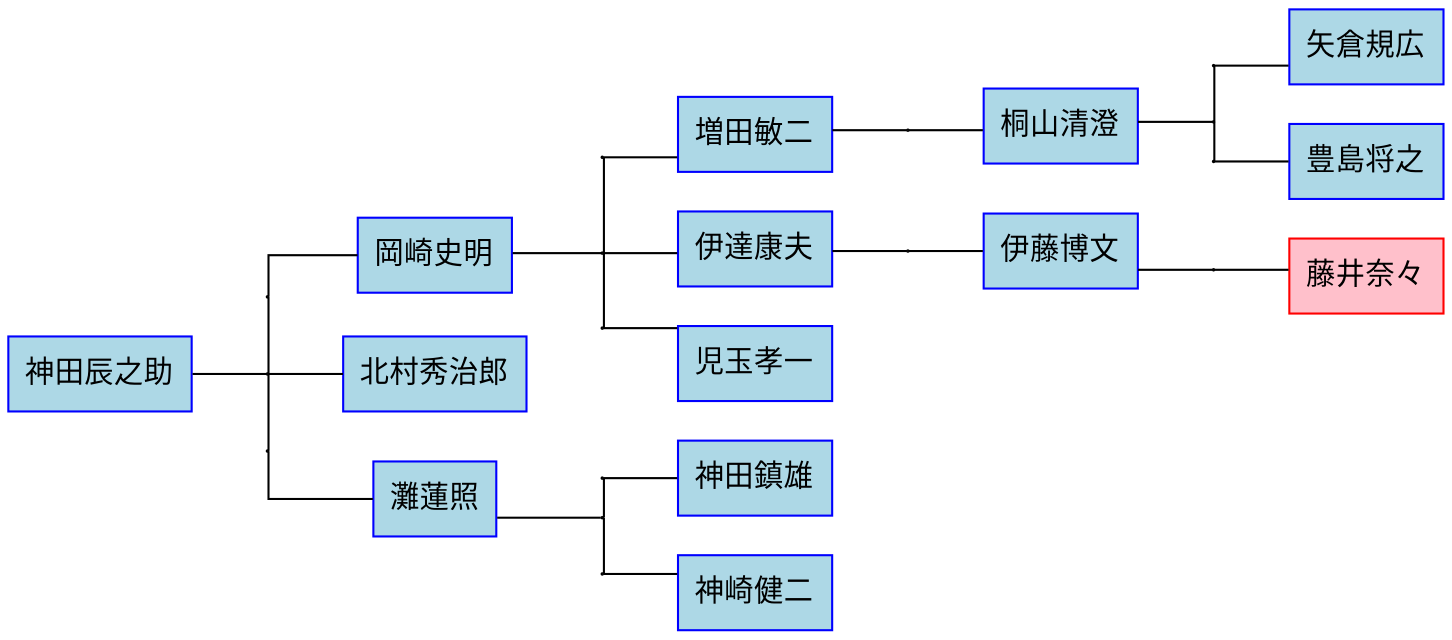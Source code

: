 graph "ShogiPlayers11" {
graph [charset="UTF-8", rankdir="LR", splines="ortho"]
node [fontname="Sans", shape="record"]



// Attributes




// Persons
pro_23 [color="blue", fillcolor="lightblue", label=" 岡崎史明", style="filled"]
pro_38 [color="blue", fillcolor="lightblue", label=" 北村秀治郎", style="filled"]
pro_44 [color="blue", fillcolor="lightblue", label=" 灘蓮照", style="filled"]
pro_53 [color="blue", fillcolor="lightblue", label=" 神田鎮雄", style="filled"]
pro_55 [color="blue", fillcolor="lightblue", label=" 増田敏二", style="filled"]
pro_78 [color="blue", fillcolor="lightblue", label=" 伊達康夫", style="filled"]
pro_93 [color="blue", fillcolor="lightblue", label=" 桐山清澄", style="filled"]
pro_141 [color="blue", fillcolor="lightblue", label=" 児玉孝一", style="filled"]
pro_166 [color="blue", fillcolor="lightblue", label=" 伊藤博文", style="filled"]
pro_179 [color="blue", fillcolor="lightblue", label=" 神崎健二", style="filled"]
pro_212 [color="blue", fillcolor="lightblue", label=" 矢倉規広", style="filled"]
pro_264 [color="blue", fillcolor="lightblue", label=" 豊島将之", style="filled"]
lady_6003 [color="red", fillcolor="pink", label=" 藤井奈々", style="filled"]
extra_11 [color="blue", fillcolor="lightblue", label=" 神田辰之助", style="filled"]

// Generations


// Families
f0_c0 [height="0.01", shape="point", width="0.01"]
f0_c1 [height="0.01", shape="point", width="0.01"]
f0_c2 [height="0.01", shape="point", width="0.01"]
{rank=same; f0_c0 -- f0_c1 -- f0_c2}
pro_23 -- f0_c1
f0_c0 -- pro_55
f0_c1 -- pro_78
f0_c2 -- pro_141
f1_c0 [height="0.01", shape="point", width="0.01"]
f1_c1 [height="0.01", shape="point", width="0.01"]
f1_c2 [height="0.01", shape="point", width="0.01"]
{rank=same; f1_c0 -- f1_c1 -- f1_c2}
pro_44 -- f1_c1
f1_c0 -- pro_53
f1_c2 -- pro_179
f2_c [height="0.01", shape="point", width="0.01"]
pro_55 -- f2_c
f2_c -- pro_93
f3_c [height="0.01", shape="point", width="0.01"]
pro_78 -- f3_c
f3_c -- pro_166
f4_c0 [height="0.01", shape="point", width="0.01"]
f4_c1 [height="0.01", shape="point", width="0.01"]
f4_c2 [height="0.01", shape="point", width="0.01"]
{rank=same; f4_c0 -- f4_c1 -- f4_c2}
pro_93 -- f4_c1
f4_c0 -- pro_212
f4_c2 -- pro_264
f5_c [height="0.01", shape="point", width="0.01"]
pro_166 -- f5_c
f5_c -- lady_6003
f6_c0 [height="0.01", shape="point", width="0.01"]
f6_c1 [height="0.01", shape="point", width="0.01"]
f6_c2 [height="0.01", shape="point", width="0.01"]
{rank=same; f6_c0 -- f6_c1 -- f6_c2}
extra_11 -- f6_c1
f6_c0 -- pro_23
f6_c1 -- pro_38
f6_c2 -- pro_44

}
